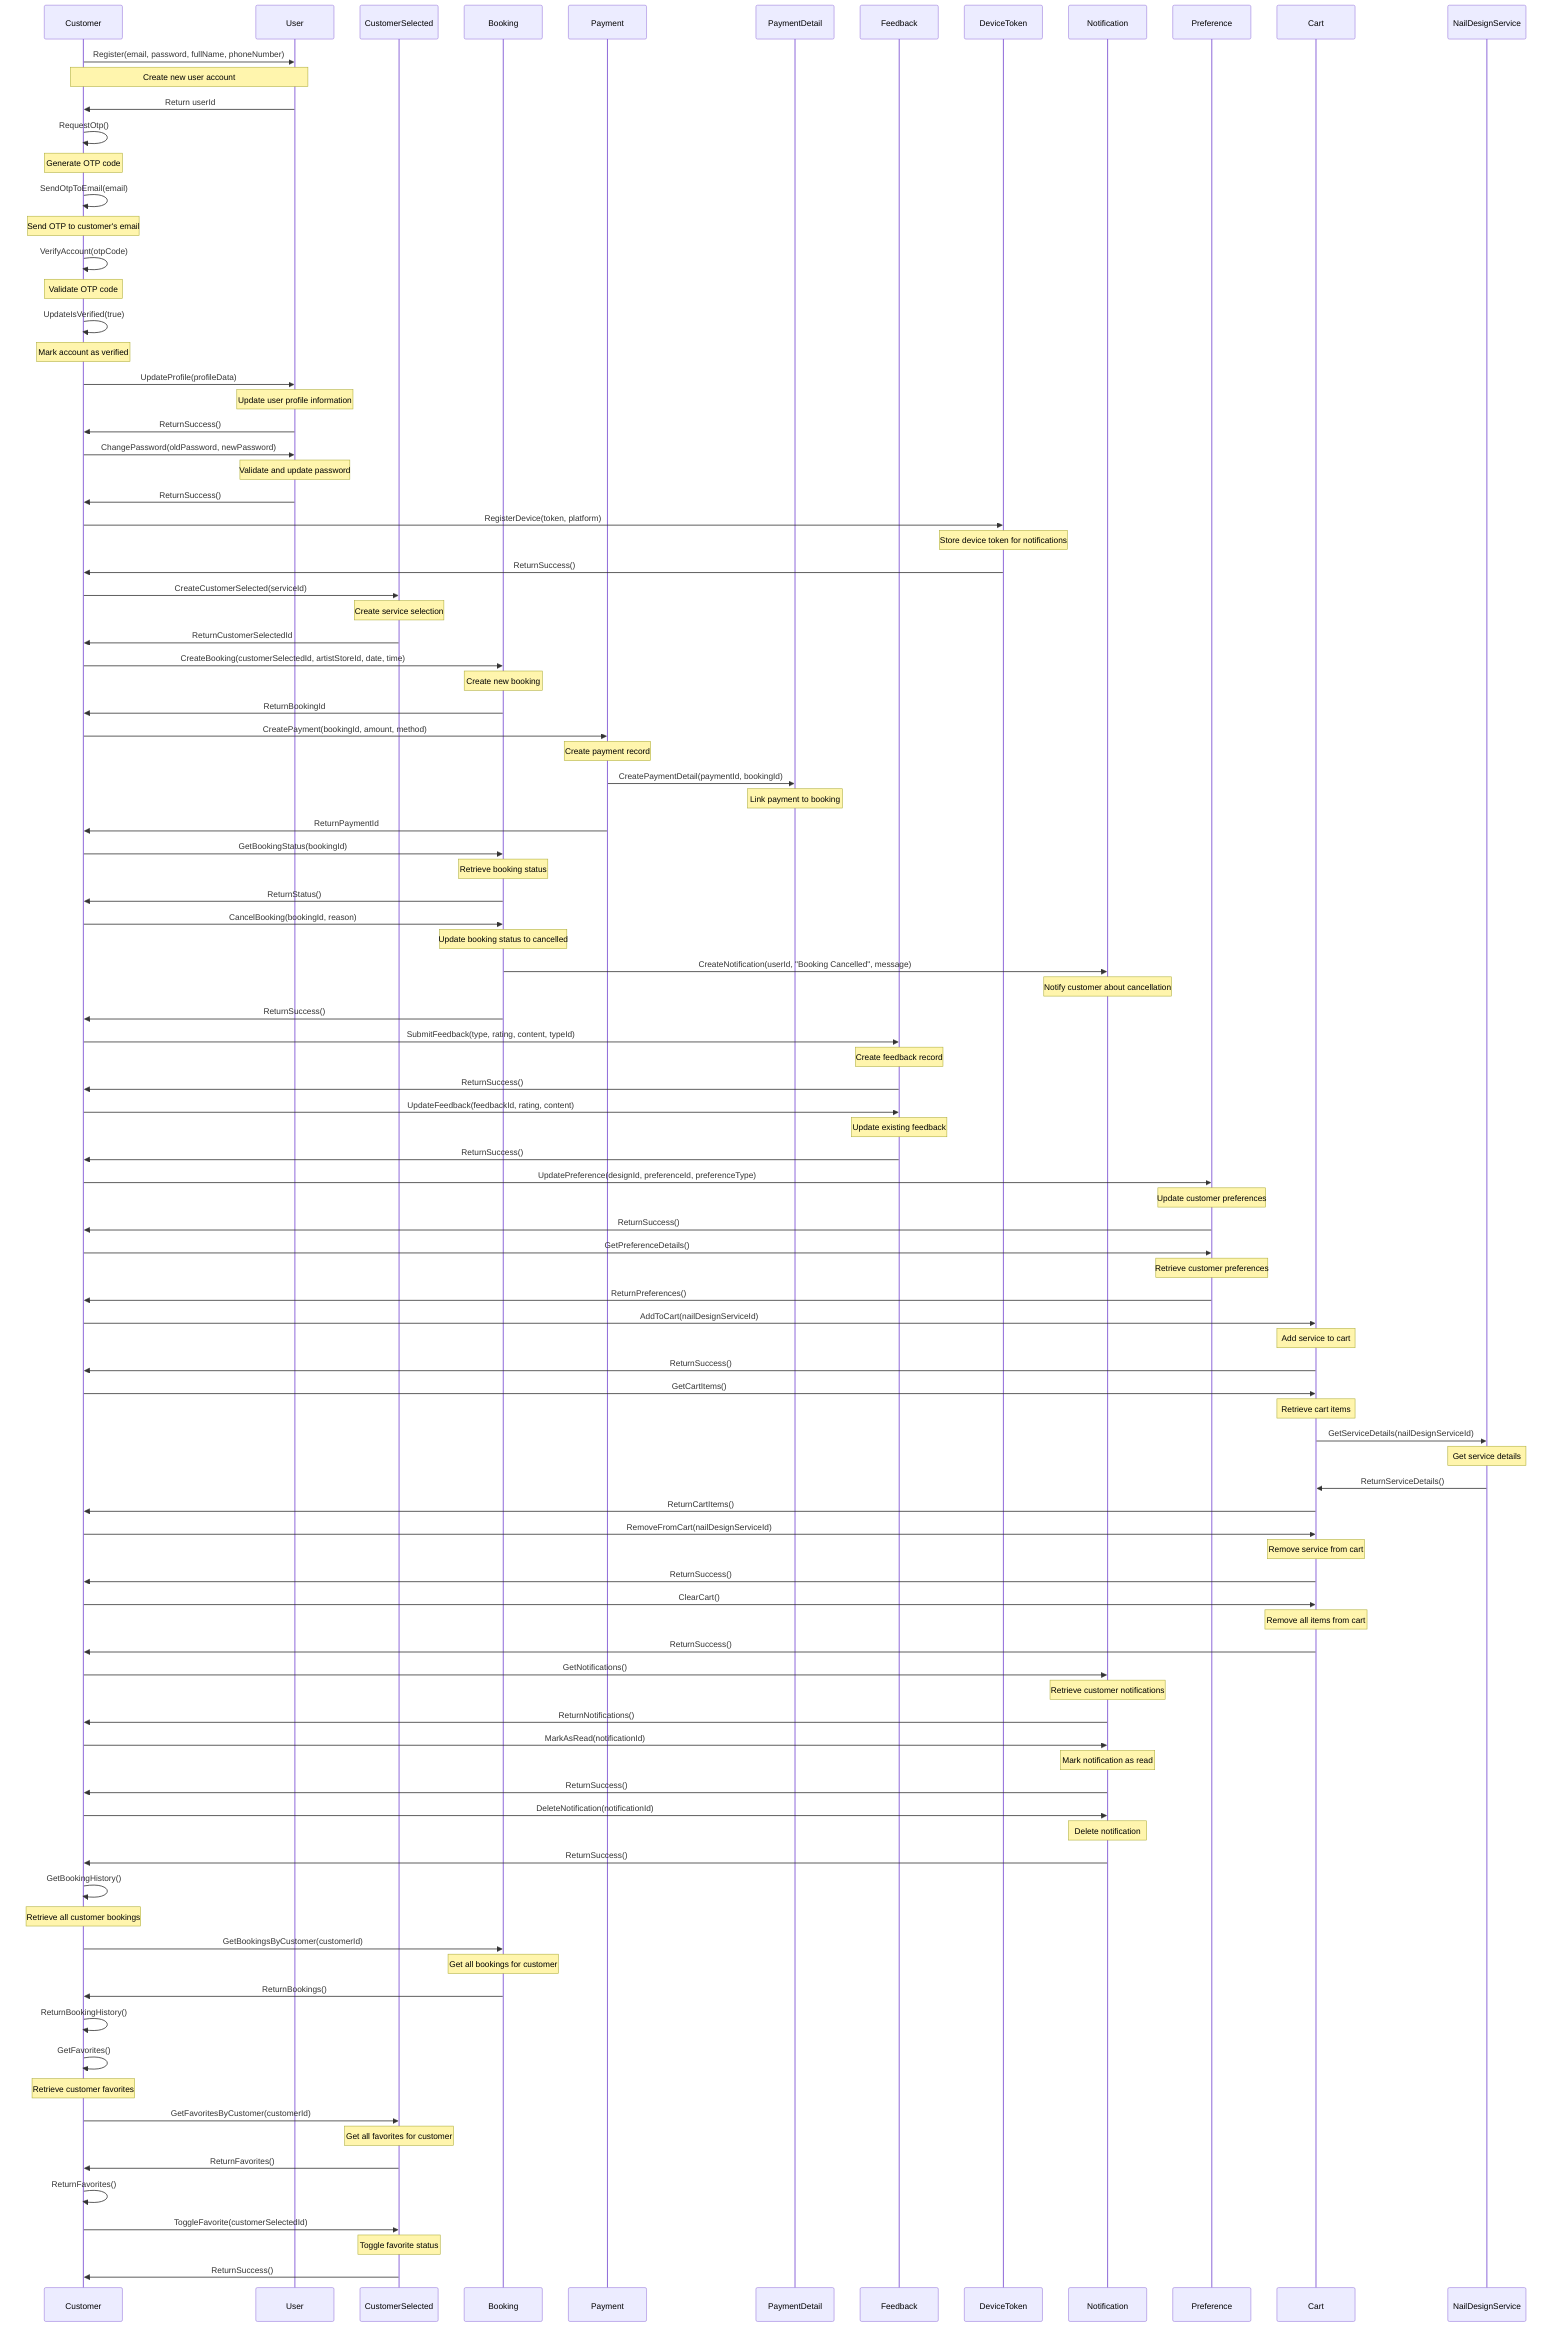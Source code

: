 sequenceDiagram
    participant C as Customer
    participant U as User
    participant CS as CustomerSelected
    participant B as Booking
    participant P as Payment
    participant PD as PaymentDetail
    participant F as Feedback
    participant DT as DeviceToken
    participant N as Notification
    participant PR as Preference
    participant CR as Cart
    participant NDS as NailDesignService

    %% Account Registration and Verification
    C->>U: Register(email, password, fullName, phoneNumber)
    Note over C,U: Create new user account
    U->>C: Return userId
    
    C->>C: RequestOtp()
    Note over C: Generate OTP code
    C->>C: SendOtpToEmail(email)
    Note over C: Send OTP to customer's email
    
    C->>C: VerifyAccount(otpCode)
    Note over C: Validate OTP code
    C->>C: UpdateIsVerified(true)
    Note over C: Mark account as verified
    
    %% Profile Management
    C->>U: UpdateProfile(profileData)
    Note over U: Update user profile information
    U->>C: ReturnSuccess()
    
    C->>U: ChangePassword(oldPassword, newPassword)
    Note over U: Validate and update password
    U->>C: ReturnSuccess()
    
    %% Device Management
    C->>DT: RegisterDevice(token, platform)
    Note over DT: Store device token for notifications
    DT->>C: ReturnSuccess()
    
    %% Booking Management
    C->>CS: CreateCustomerSelected(serviceId)
    Note over CS: Create service selection
    CS->>C: ReturnCustomerSelectedId
    
    C->>B: CreateBooking(customerSelectedId, artistStoreId, date, time)
    Note over B: Create new booking
    B->>C: ReturnBookingId
    
    C->>P: CreatePayment(bookingId, amount, method)
    Note over P: Create payment record
    P->>PD: CreatePaymentDetail(paymentId, bookingId)
    Note over PD: Link payment to booking
    P->>C: ReturnPaymentId
    
    C->>B: GetBookingStatus(bookingId)
    Note over B: Retrieve booking status
    B->>C: ReturnStatus()
    
    C->>B: CancelBooking(bookingId, reason)
    Note over B: Update booking status to cancelled
    B->>N: CreateNotification(userId, "Booking Cancelled", message)
    Note over N: Notify customer about cancellation
    B->>C: ReturnSuccess()
    
    %% Feedback Management
    C->>F: SubmitFeedback(type, rating, content, typeId)
    Note over F: Create feedback record
    F->>C: ReturnSuccess()
    
    C->>F: UpdateFeedback(feedbackId, rating, content)
    Note over F: Update existing feedback
    F->>C: ReturnSuccess()
    
    %% Preference Management
    C->>PR: UpdatePreference(designId, preferenceId, preferenceType)
    Note over PR: Update customer preferences
    PR->>C: ReturnSuccess()
    
    C->>PR: GetPreferenceDetails()
    Note over PR: Retrieve customer preferences
    PR->>C: ReturnPreferences()
    
    %% Cart Management
    C->>CR: AddToCart(nailDesignServiceId)
    Note over CR: Add service to cart
    CR->>C: ReturnSuccess()
    
    C->>CR: GetCartItems()
    Note over CR: Retrieve cart items
    CR->>NDS: GetServiceDetails(nailDesignServiceId)
    Note over NDS: Get service details
    NDS->>CR: ReturnServiceDetails()
    CR->>C: ReturnCartItems()
    
    C->>CR: RemoveFromCart(nailDesignServiceId)
    Note over CR: Remove service from cart
    CR->>C: ReturnSuccess()
    
    C->>CR: ClearCart()
    Note over CR: Remove all items from cart
    CR->>C: ReturnSuccess()
    
    %% Notification Management
    C->>N: GetNotifications()
    Note over N: Retrieve customer notifications
    N->>C: ReturnNotifications()
    
    C->>N: MarkAsRead(notificationId)
    Note over N: Mark notification as read
    N->>C: ReturnSuccess()
    
    C->>N: DeleteNotification(notificationId)
    Note over N: Delete notification
    N->>C: ReturnSuccess()
    
    %% Booking History
    C->>C: GetBookingHistory()
    Note over C: Retrieve all customer bookings
    C->>B: GetBookingsByCustomer(customerId)
    Note over B: Get all bookings for customer
    B->>C: ReturnBookings()
    C->>C: ReturnBookingHistory()
    
    %% Favorites Management
    C->>C: GetFavorites()
    Note over C: Retrieve customer favorites
    C->>CS: GetFavoritesByCustomer(customerId)
    Note over CS: Get all favorites for customer
    CS->>C: ReturnFavorites()
    C->>C: ReturnFavorites()
    
    C->>CS: ToggleFavorite(customerSelectedId)
    Note over CS: Toggle favorite status
    CS->>C: ReturnSuccess()